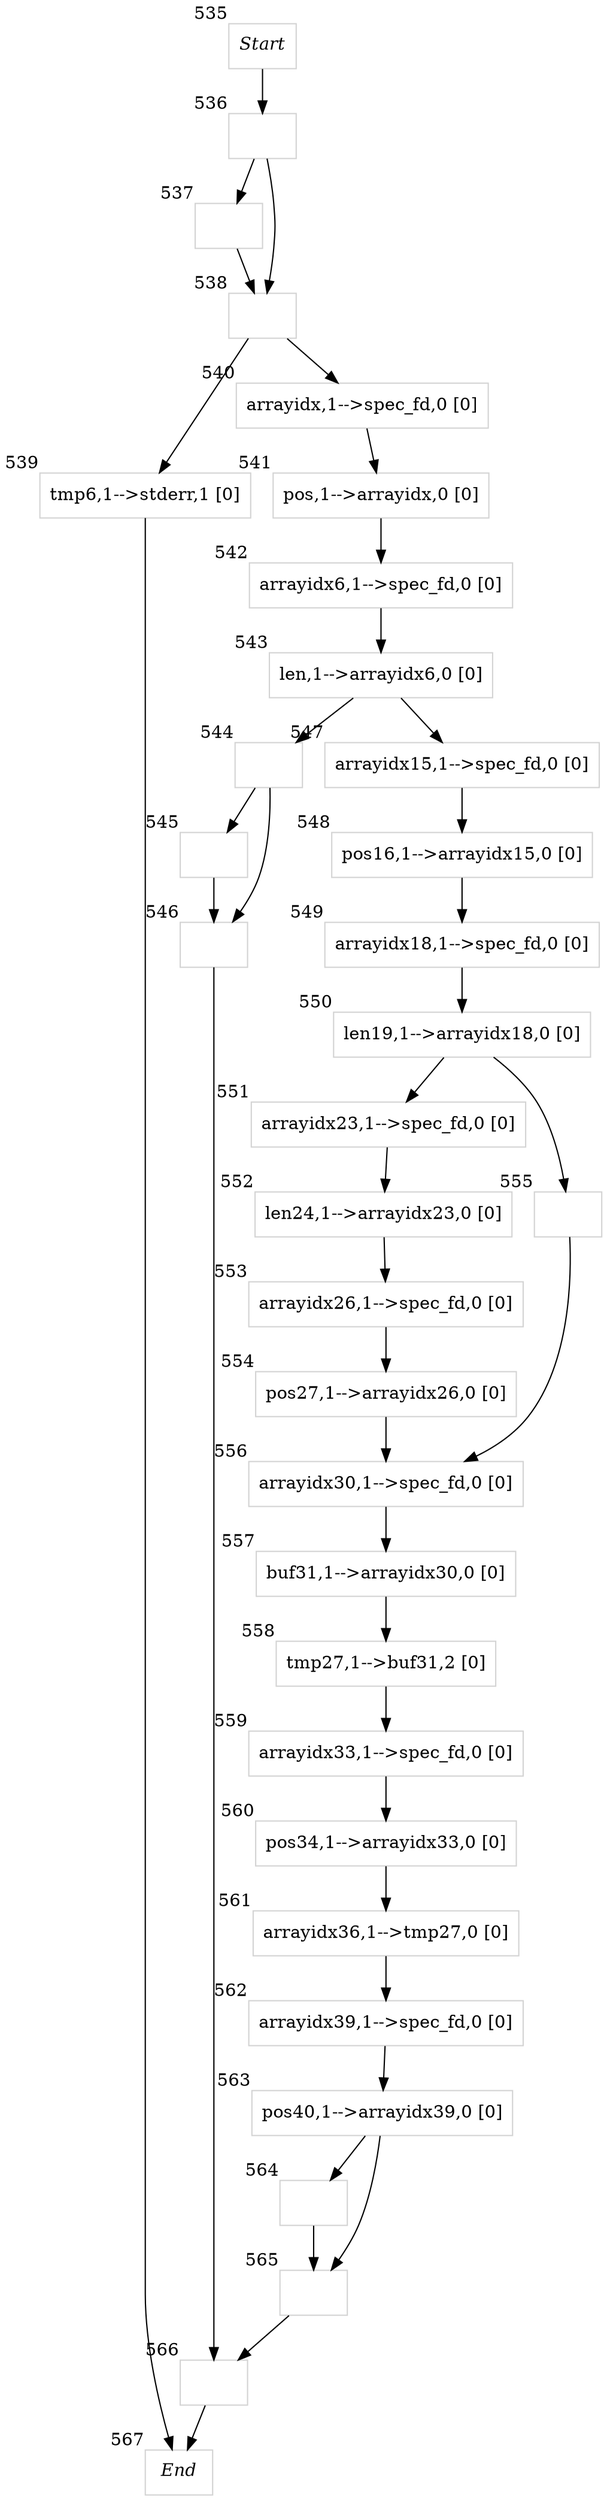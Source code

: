 digraph GPG{
node [shape=box]; 
535[label=<<I>Start</I>>,xlabel="535", color=lightgray, fontcolor=black];
535->536;
536[label="",xlabel="536", color=lightgray, fontcolor=black];
536->537;
536->538;
537[label="",xlabel="537", color=lightgray, fontcolor=black];
537->538;
538[label="",xlabel="538", color=lightgray, fontcolor=black];
538->539;
538->540;
539[label="tmp6,1-->stderr,1 [0]
",xlabel="539", color=lightgray, fontcolor=black];
539->567;
540[label="arrayidx,1-->spec_fd,0 [0]
",xlabel="540", color=lightgray, fontcolor=black];
540->541;
541[label="pos,1-->arrayidx,0 [0]
",xlabel="541", color=lightgray, fontcolor=black];
541->542;
542[label="arrayidx6,1-->spec_fd,0 [0]
",xlabel="542", color=lightgray, fontcolor=black];
542->543;
543[label="len,1-->arrayidx6,0 [0]
",xlabel="543", color=lightgray, fontcolor=black];
543->544;
543->547;
544[label="",xlabel="544", color=lightgray, fontcolor=black];
544->545;
544->546;
545[label="",xlabel="545", color=lightgray, fontcolor=black];
545->546;
546[label="",xlabel="546", color=lightgray, fontcolor=black];
546->566;
547[label="arrayidx15,1-->spec_fd,0 [0]
",xlabel="547", color=lightgray, fontcolor=black];
547->548;
548[label="pos16,1-->arrayidx15,0 [0]
",xlabel="548", color=lightgray, fontcolor=black];
548->549;
549[label="arrayidx18,1-->spec_fd,0 [0]
",xlabel="549", color=lightgray, fontcolor=black];
549->550;
550[label="len19,1-->arrayidx18,0 [0]
",xlabel="550", color=lightgray, fontcolor=black];
550->551;
550->555;
551[label="arrayidx23,1-->spec_fd,0 [0]
",xlabel="551", color=lightgray, fontcolor=black];
551->552;
552[label="len24,1-->arrayidx23,0 [0]
",xlabel="552", color=lightgray, fontcolor=black];
552->553;
553[label="arrayidx26,1-->spec_fd,0 [0]
",xlabel="553", color=lightgray, fontcolor=black];
553->554;
554[label="pos27,1-->arrayidx26,0 [0]
",xlabel="554", color=lightgray, fontcolor=black];
554->556;
555[label="",xlabel="555", color=lightgray, fontcolor=black];
555->556;
556[label="arrayidx30,1-->spec_fd,0 [0]
",xlabel="556", color=lightgray, fontcolor=black];
556->557;
557[label="buf31,1-->arrayidx30,0 [0]
",xlabel="557", color=lightgray, fontcolor=black];
557->558;
558[label="tmp27,1-->buf31,2 [0]
",xlabel="558", color=lightgray, fontcolor=black];
558->559;
559[label="arrayidx33,1-->spec_fd,0 [0]
",xlabel="559", color=lightgray, fontcolor=black];
559->560;
560[label="pos34,1-->arrayidx33,0 [0]
",xlabel="560", color=lightgray, fontcolor=black];
560->561;
561[label="arrayidx36,1-->tmp27,0 [0]
",xlabel="561", color=lightgray, fontcolor=black];
561->562;
562[label="arrayidx39,1-->spec_fd,0 [0]
",xlabel="562", color=lightgray, fontcolor=black];
562->563;
563[label="pos40,1-->arrayidx39,0 [0]
",xlabel="563", color=lightgray, fontcolor=black];
563->564;
563->565;
564[label="",xlabel="564", color=lightgray, fontcolor=black];
564->565;
565[label="",xlabel="565", color=lightgray, fontcolor=black];
565->566;
566[label="",xlabel="566", color=lightgray, fontcolor=black];
566->567;
567[label=<<I>End</I>>,xlabel="567", color=lightgray, fontcolor=black];
}